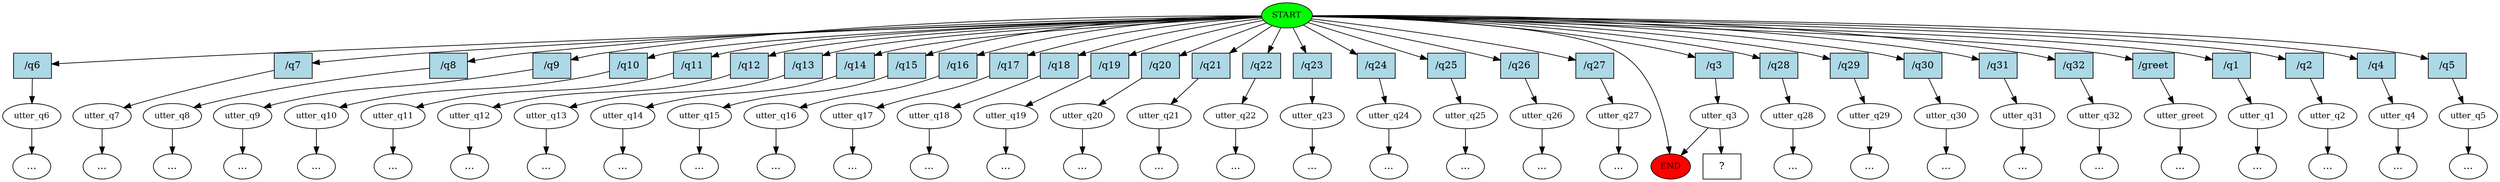 digraph  {
0 [class="start active", fillcolor=green, fontsize=12, label=START, style=filled];
"-1" [class=end, fillcolor=red, fontsize=12, label=END, style=filled];
1 [class="", fontsize=12, label=utter_q6];
"-3" [class=ellipsis, label="..."];
2 [class="", fontsize=12, label=utter_q7];
"-4" [class=ellipsis, label="..."];
3 [class="", fontsize=12, label=utter_q8];
"-5" [class=ellipsis, label="..."];
4 [class="", fontsize=12, label=utter_q9];
"-6" [class=ellipsis, label="..."];
5 [class="", fontsize=12, label=utter_q10];
"-7" [class=ellipsis, label="..."];
6 [class="", fontsize=12, label=utter_q11];
"-8" [class=ellipsis, label="..."];
7 [class="", fontsize=12, label=utter_q12];
"-9" [class=ellipsis, label="..."];
8 [class="", fontsize=12, label=utter_q13];
"-10" [class=ellipsis, label="..."];
9 [class="", fontsize=12, label=utter_q14];
"-11" [class=ellipsis, label="..."];
10 [class="", fontsize=12, label=utter_q15];
"-12" [class=ellipsis, label="..."];
11 [class="", fontsize=12, label=utter_q16];
"-13" [class=ellipsis, label="..."];
12 [class="", fontsize=12, label=utter_q17];
"-14" [class=ellipsis, label="..."];
13 [class="", fontsize=12, label=utter_q18];
"-15" [class=ellipsis, label="..."];
14 [class="", fontsize=12, label=utter_q19];
"-16" [class=ellipsis, label="..."];
15 [class="", fontsize=12, label=utter_q20];
"-17" [class=ellipsis, label="..."];
16 [class="", fontsize=12, label=utter_q21];
"-18" [class=ellipsis, label="..."];
17 [class="", fontsize=12, label=utter_q22];
"-19" [class=ellipsis, label="..."];
18 [class="", fontsize=12, label=utter_q23];
"-20" [class=ellipsis, label="..."];
19 [class="", fontsize=12, label=utter_q24];
"-21" [class=ellipsis, label="..."];
20 [class="", fontsize=12, label=utter_q25];
"-22" [class=ellipsis, label="..."];
21 [class="", fontsize=12, label=utter_q26];
"-23" [class=ellipsis, label="..."];
22 [class="", fontsize=12, label=utter_q27];
"-24" [class=ellipsis, label="..."];
23 [class="", fontsize=12, label=utter_q28];
"-25" [class=ellipsis, label="..."];
24 [class="", fontsize=12, label=utter_q29];
"-26" [class=ellipsis, label="..."];
25 [class="", fontsize=12, label=utter_q30];
"-27" [class=ellipsis, label="..."];
26 [class="", fontsize=12, label=utter_q31];
"-28" [class=ellipsis, label="..."];
27 [class="", fontsize=12, label=utter_q32];
"-29" [class=ellipsis, label="..."];
28 [class="", fontsize=12, label=utter_greet];
"-30" [class=ellipsis, label="..."];
29 [class="", fontsize=12, label=utter_q1];
"-31" [class=ellipsis, label="..."];
30 [class="", fontsize=12, label=utter_q2];
"-32" [class=ellipsis, label="..."];
31 [class=active, fontsize=12, label=utter_q3];
32 [class="", fontsize=12, label=utter_q4];
"-33" [class=ellipsis, label="..."];
33 [class="", fontsize=12, label=utter_q5];
"-34" [class=ellipsis, label="..."];
35 [class="intent dashed active", label="  ?  ", shape=rect];
36 [class=intent, fillcolor=lightblue, label="/q6", shape=rect, style=filled];
37 [class=intent, fillcolor=lightblue, label="/q7", shape=rect, style=filled];
38 [class=intent, fillcolor=lightblue, label="/q8", shape=rect, style=filled];
39 [class=intent, fillcolor=lightblue, label="/q9", shape=rect, style=filled];
40 [class=intent, fillcolor=lightblue, label="/q10", shape=rect, style=filled];
41 [class=intent, fillcolor=lightblue, label="/q11", shape=rect, style=filled];
42 [class=intent, fillcolor=lightblue, label="/q12", shape=rect, style=filled];
43 [class=intent, fillcolor=lightblue, label="/q13", shape=rect, style=filled];
44 [class=intent, fillcolor=lightblue, label="/q14", shape=rect, style=filled];
45 [class=intent, fillcolor=lightblue, label="/q15", shape=rect, style=filled];
46 [class=intent, fillcolor=lightblue, label="/q16", shape=rect, style=filled];
47 [class=intent, fillcolor=lightblue, label="/q17", shape=rect, style=filled];
48 [class=intent, fillcolor=lightblue, label="/q18", shape=rect, style=filled];
49 [class=intent, fillcolor=lightblue, label="/q19", shape=rect, style=filled];
50 [class=intent, fillcolor=lightblue, label="/q20", shape=rect, style=filled];
51 [class=intent, fillcolor=lightblue, label="/q21", shape=rect, style=filled];
52 [class=intent, fillcolor=lightblue, label="/q22", shape=rect, style=filled];
53 [class=intent, fillcolor=lightblue, label="/q23", shape=rect, style=filled];
54 [class=intent, fillcolor=lightblue, label="/q24", shape=rect, style=filled];
55 [class=intent, fillcolor=lightblue, label="/q25", shape=rect, style=filled];
56 [class=intent, fillcolor=lightblue, label="/q26", shape=rect, style=filled];
57 [class=intent, fillcolor=lightblue, label="/q27", shape=rect, style=filled];
58 [class=intent, fillcolor=lightblue, label="/q28", shape=rect, style=filled];
59 [class=intent, fillcolor=lightblue, label="/q29", shape=rect, style=filled];
60 [class=intent, fillcolor=lightblue, label="/q30", shape=rect, style=filled];
61 [class=intent, fillcolor=lightblue, label="/q31", shape=rect, style=filled];
62 [class=intent, fillcolor=lightblue, label="/q32", shape=rect, style=filled];
63 [class=intent, fillcolor=lightblue, label="/greet", shape=rect, style=filled];
64 [class=intent, fillcolor=lightblue, label="/q1", shape=rect, style=filled];
65 [class=intent, fillcolor=lightblue, label="/q2", shape=rect, style=filled];
66 [class="intent active", fillcolor=lightblue, label="/q3", shape=rect, style=filled];
67 [class=intent, fillcolor=lightblue, label="/q4", shape=rect, style=filled];
68 [class=intent, fillcolor=lightblue, label="/q5", shape=rect, style=filled];
0 -> "-1"  [class="", key=NONE, label=""];
0 -> 36  [class="", key=0];
0 -> 37  [class="", key=0];
0 -> 38  [class="", key=0];
0 -> 39  [class="", key=0];
0 -> 40  [class="", key=0];
0 -> 41  [class="", key=0];
0 -> 42  [class="", key=0];
0 -> 43  [class="", key=0];
0 -> 44  [class="", key=0];
0 -> 45  [class="", key=0];
0 -> 46  [class="", key=0];
0 -> 47  [class="", key=0];
0 -> 48  [class="", key=0];
0 -> 49  [class="", key=0];
0 -> 50  [class="", key=0];
0 -> 51  [class="", key=0];
0 -> 52  [class="", key=0];
0 -> 53  [class="", key=0];
0 -> 54  [class="", key=0];
0 -> 55  [class="", key=0];
0 -> 56  [class="", key=0];
0 -> 57  [class="", key=0];
0 -> 58  [class="", key=0];
0 -> 59  [class="", key=0];
0 -> 60  [class="", key=0];
0 -> 61  [class="", key=0];
0 -> 62  [class="", key=0];
0 -> 63  [class="", key=0];
0 -> 64  [class="", key=0];
0 -> 65  [class="", key=0];
0 -> 66  [class=active, key=0];
0 -> 67  [class="", key=0];
0 -> 68  [class="", key=0];
1 -> "-3"  [class="", key=NONE, label=""];
2 -> "-4"  [class="", key=NONE, label=""];
3 -> "-5"  [class="", key=NONE, label=""];
4 -> "-6"  [class="", key=NONE, label=""];
5 -> "-7"  [class="", key=NONE, label=""];
6 -> "-8"  [class="", key=NONE, label=""];
7 -> "-9"  [class="", key=NONE, label=""];
8 -> "-10"  [class="", key=NONE, label=""];
9 -> "-11"  [class="", key=NONE, label=""];
10 -> "-12"  [class="", key=NONE, label=""];
11 -> "-13"  [class="", key=NONE, label=""];
12 -> "-14"  [class="", key=NONE, label=""];
13 -> "-15"  [class="", key=NONE, label=""];
14 -> "-16"  [class="", key=NONE, label=""];
15 -> "-17"  [class="", key=NONE, label=""];
16 -> "-18"  [class="", key=NONE, label=""];
17 -> "-19"  [class="", key=NONE, label=""];
18 -> "-20"  [class="", key=NONE, label=""];
19 -> "-21"  [class="", key=NONE, label=""];
20 -> "-22"  [class="", key=NONE, label=""];
21 -> "-23"  [class="", key=NONE, label=""];
22 -> "-24"  [class="", key=NONE, label=""];
23 -> "-25"  [class="", key=NONE, label=""];
24 -> "-26"  [class="", key=NONE, label=""];
25 -> "-27"  [class="", key=NONE, label=""];
26 -> "-28"  [class="", key=NONE, label=""];
27 -> "-29"  [class="", key=NONE, label=""];
28 -> "-30"  [class="", key=NONE, label=""];
29 -> "-31"  [class="", key=NONE, label=""];
30 -> "-32"  [class="", key=NONE, label=""];
31 -> "-1"  [class="", key=NONE, label=""];
31 -> 35  [class=active, key=NONE, label=""];
32 -> "-33"  [class="", key=NONE, label=""];
33 -> "-34"  [class="", key=NONE, label=""];
36 -> 1  [class="", key=0];
37 -> 2  [class="", key=0];
38 -> 3  [class="", key=0];
39 -> 4  [class="", key=0];
40 -> 5  [class="", key=0];
41 -> 6  [class="", key=0];
42 -> 7  [class="", key=0];
43 -> 8  [class="", key=0];
44 -> 9  [class="", key=0];
45 -> 10  [class="", key=0];
46 -> 11  [class="", key=0];
47 -> 12  [class="", key=0];
48 -> 13  [class="", key=0];
49 -> 14  [class="", key=0];
50 -> 15  [class="", key=0];
51 -> 16  [class="", key=0];
52 -> 17  [class="", key=0];
53 -> 18  [class="", key=0];
54 -> 19  [class="", key=0];
55 -> 20  [class="", key=0];
56 -> 21  [class="", key=0];
57 -> 22  [class="", key=0];
58 -> 23  [class="", key=0];
59 -> 24  [class="", key=0];
60 -> 25  [class="", key=0];
61 -> 26  [class="", key=0];
62 -> 27  [class="", key=0];
63 -> 28  [class="", key=0];
64 -> 29  [class="", key=0];
65 -> 30  [class="", key=0];
66 -> 31  [class=active, key=0];
67 -> 32  [class="", key=0];
68 -> 33  [class="", key=0];
}
